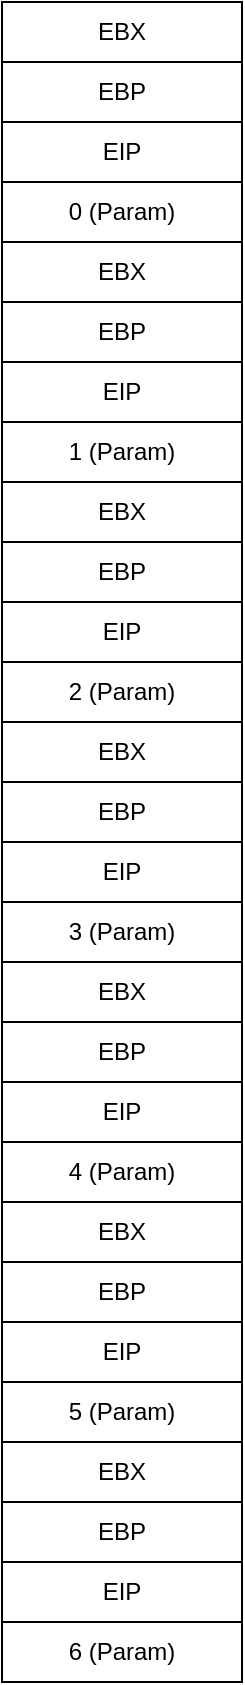 <mxfile version="20.4.2" type="device"><diagram id="zLMpxDfYYjejOo7PLYhS" name="Page-1"><mxGraphModel dx="2062" dy="2319" grid="1" gridSize="10" guides="1" tooltips="1" connect="1" arrows="1" fold="1" page="1" pageScale="1" pageWidth="827" pageHeight="1169" math="0" shadow="0"><root><mxCell id="0"/><mxCell id="1" parent="0"/><mxCell id="xRiI46qfuqqaJQXU3GlI-1" value="6 (Param)" style="rounded=0;whiteSpace=wrap;html=1;" vertex="1" parent="1"><mxGeometry x="350" y="560" width="120" height="30" as="geometry"/></mxCell><mxCell id="xRiI46qfuqqaJQXU3GlI-3" value="EIP" style="rounded=0;whiteSpace=wrap;html=1;" vertex="1" parent="1"><mxGeometry x="350" y="530" width="120" height="30" as="geometry"/></mxCell><mxCell id="xRiI46qfuqqaJQXU3GlI-4" value="EBP" style="rounded=0;whiteSpace=wrap;html=1;" vertex="1" parent="1"><mxGeometry x="350" y="500" width="120" height="30" as="geometry"/></mxCell><mxCell id="xRiI46qfuqqaJQXU3GlI-5" value="EBX" style="rounded=0;whiteSpace=wrap;html=1;" vertex="1" parent="1"><mxGeometry x="350" y="470" width="120" height="30" as="geometry"/></mxCell><mxCell id="xRiI46qfuqqaJQXU3GlI-7" value="5 (Param)" style="rounded=0;whiteSpace=wrap;html=1;" vertex="1" parent="1"><mxGeometry x="350" y="440" width="120" height="30" as="geometry"/></mxCell><mxCell id="xRiI46qfuqqaJQXU3GlI-8" value="EIP" style="rounded=0;whiteSpace=wrap;html=1;" vertex="1" parent="1"><mxGeometry x="350" y="410" width="120" height="30" as="geometry"/></mxCell><mxCell id="xRiI46qfuqqaJQXU3GlI-9" value="EBP" style="rounded=0;whiteSpace=wrap;html=1;" vertex="1" parent="1"><mxGeometry x="350" y="380" width="120" height="30" as="geometry"/></mxCell><mxCell id="xRiI46qfuqqaJQXU3GlI-10" value="EBX" style="rounded=0;whiteSpace=wrap;html=1;" vertex="1" parent="1"><mxGeometry x="350" y="350" width="120" height="30" as="geometry"/></mxCell><mxCell id="xRiI46qfuqqaJQXU3GlI-11" value="4 (Param)" style="rounded=0;whiteSpace=wrap;html=1;" vertex="1" parent="1"><mxGeometry x="350" y="320" width="120" height="30" as="geometry"/></mxCell><mxCell id="xRiI46qfuqqaJQXU3GlI-12" value="EIP" style="rounded=0;whiteSpace=wrap;html=1;" vertex="1" parent="1"><mxGeometry x="350" y="290" width="120" height="30" as="geometry"/></mxCell><mxCell id="xRiI46qfuqqaJQXU3GlI-13" value="EBP" style="rounded=0;whiteSpace=wrap;html=1;" vertex="1" parent="1"><mxGeometry x="350" y="260" width="120" height="30" as="geometry"/></mxCell><mxCell id="xRiI46qfuqqaJQXU3GlI-14" value="EBX" style="rounded=0;whiteSpace=wrap;html=1;" vertex="1" parent="1"><mxGeometry x="350" y="230" width="120" height="30" as="geometry"/></mxCell><mxCell id="xRiI46qfuqqaJQXU3GlI-26" value="3 (Param)" style="rounded=0;whiteSpace=wrap;html=1;" vertex="1" parent="1"><mxGeometry x="350" y="200" width="120" height="30" as="geometry"/></mxCell><mxCell id="xRiI46qfuqqaJQXU3GlI-27" value="EIP" style="rounded=0;whiteSpace=wrap;html=1;" vertex="1" parent="1"><mxGeometry x="350" y="170" width="120" height="30" as="geometry"/></mxCell><mxCell id="xRiI46qfuqqaJQXU3GlI-28" value="EBP" style="rounded=0;whiteSpace=wrap;html=1;" vertex="1" parent="1"><mxGeometry x="350" y="140" width="120" height="30" as="geometry"/></mxCell><mxCell id="xRiI46qfuqqaJQXU3GlI-29" value="EBX" style="rounded=0;whiteSpace=wrap;html=1;" vertex="1" parent="1"><mxGeometry x="350" y="110" width="120" height="30" as="geometry"/></mxCell><mxCell id="xRiI46qfuqqaJQXU3GlI-30" value="2 (Param)" style="rounded=0;whiteSpace=wrap;html=1;" vertex="1" parent="1"><mxGeometry x="350" y="80" width="120" height="30" as="geometry"/></mxCell><mxCell id="xRiI46qfuqqaJQXU3GlI-31" value="EIP" style="rounded=0;whiteSpace=wrap;html=1;" vertex="1" parent="1"><mxGeometry x="350" y="50" width="120" height="30" as="geometry"/></mxCell><mxCell id="xRiI46qfuqqaJQXU3GlI-32" value="EBP" style="rounded=0;whiteSpace=wrap;html=1;" vertex="1" parent="1"><mxGeometry x="350" y="20" width="120" height="30" as="geometry"/></mxCell><mxCell id="xRiI46qfuqqaJQXU3GlI-33" value="EBX" style="rounded=0;whiteSpace=wrap;html=1;" vertex="1" parent="1"><mxGeometry x="350" y="-10" width="120" height="30" as="geometry"/></mxCell><mxCell id="xRiI46qfuqqaJQXU3GlI-34" value="1 (Param)" style="rounded=0;whiteSpace=wrap;html=1;" vertex="1" parent="1"><mxGeometry x="350" y="-40" width="120" height="30" as="geometry"/></mxCell><mxCell id="xRiI46qfuqqaJQXU3GlI-35" value="EIP" style="rounded=0;whiteSpace=wrap;html=1;" vertex="1" parent="1"><mxGeometry x="350" y="-70" width="120" height="30" as="geometry"/></mxCell><mxCell id="xRiI46qfuqqaJQXU3GlI-36" value="EBP" style="rounded=0;whiteSpace=wrap;html=1;" vertex="1" parent="1"><mxGeometry x="350" y="-100" width="120" height="30" as="geometry"/></mxCell><mxCell id="xRiI46qfuqqaJQXU3GlI-37" value="EBX" style="rounded=0;whiteSpace=wrap;html=1;" vertex="1" parent="1"><mxGeometry x="350" y="-130" width="120" height="30" as="geometry"/></mxCell><mxCell id="xRiI46qfuqqaJQXU3GlI-38" value="0 (Param)" style="rounded=0;whiteSpace=wrap;html=1;" vertex="1" parent="1"><mxGeometry x="350" y="-160" width="120" height="30" as="geometry"/></mxCell><mxCell id="xRiI46qfuqqaJQXU3GlI-39" value="EIP" style="rounded=0;whiteSpace=wrap;html=1;" vertex="1" parent="1"><mxGeometry x="350" y="-190" width="120" height="30" as="geometry"/></mxCell><mxCell id="xRiI46qfuqqaJQXU3GlI-40" value="EBP" style="rounded=0;whiteSpace=wrap;html=1;" vertex="1" parent="1"><mxGeometry x="350" y="-220" width="120" height="30" as="geometry"/></mxCell><mxCell id="xRiI46qfuqqaJQXU3GlI-41" value="EBX" style="rounded=0;whiteSpace=wrap;html=1;" vertex="1" parent="1"><mxGeometry x="350" y="-250" width="120" height="30" as="geometry"/></mxCell></root></mxGraphModel></diagram></mxfile>